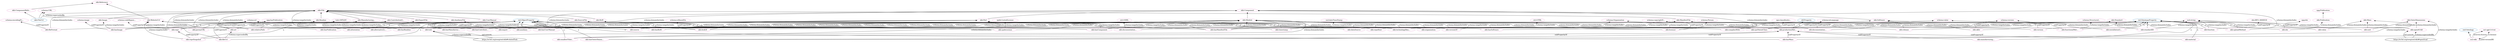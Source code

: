 digraph G {
  rankdir=BT
  node[height=.3]
"https://w3id.org/oseg/ont/okh#Reference" [fillcolor="#1f77b4" color="#1f77b4" label="okh:Reference"]
"http://www.w3.org/1999/02/22-rdf-syntax-ns#Property" [fillcolor="#1f77b4" color="#1f77b4" label="rdf:Property"]
"https://w3id.org/oseg/ont/okh#Publication" [fillcolor="#1f77b4" color="#1f77b4" label="okh:Publication"]
"https://w3id.org/oseg/ont/okh#ContributionGuide" [fillcolor="#1f77b4" color="#1f77b4" label="okh:ContributionG..."]
"https://w3id.org/oseg/ont/okh#WebsiteUrl" [fillcolor="#1f77b4" color="#1f77b4" label="okh:WebsiteUrl"]
"https://w3id.org/oseg/ont/okh#ManifestFile" [fillcolor="#1f77b4" color="#1f77b4" label="okh:ManifestFile"]
"http://www.w3.org/2002/07/owl#DatatypeProperty" [fillcolor="#1f77b4" color="#1f77b4" label="owl:DatatypeProperty"]
"https://w3id.org/oseg/ont/okh#UserManual" [fillcolor="#1f77b4" color="#1f77b4" label="okh:UserManual"]
"http://www.w3.org/2002/07/owl#Ontology" [fillcolor="#1f77b4" color="#1f77b4" label="owl:Ontology"]
"https://w3id.org/oseg/ont/tsdc/core#OHTsDC" [fillcolor="#1f77b4" color="#1f77b4" label="tsdc:OHTsDC"]
"https://w3id.org/oseg/ont/okh#OuterDimensions" [fillcolor="#1f77b4" color="#1f77b4" label="okh:OuterDimensions"]
"https://w3id.org/oseg/ont/okh#Software" [fillcolor="#1f77b4" color="#1f77b4" label="okh:Software"]
"http://schema.org/StructuredValue" [fillcolor="#1f77b4" color="#1f77b4" label="schema:Structured..."]
"http://www.w3.org/2002/07/owl#ObjectProperty" [fillcolor="#1f77b4" color="#1f77b4" label="owl:ObjectProperty"]
"https://w3id.org/oseg/ont/okh#BoM" [fillcolor="#1f77b4" color="#1f77b4" label="okh:BoM"]
"https://w3id.org/oseg/ont/okh#Component" [fillcolor="#1f77b4" color="#1f77b4" label="okh:Component"]
"http://spdx.org/rdf/terms#ListedLicense" [fillcolor="#1f77b4" color="#1f77b4" label="spdxt:ListedLicense"]
"https://w3id.org/oseg/ont/okh#Standard" [fillcolor="#1f77b4" color="#1f77b4" label="okh:Standard"]
"https://w3id.org/oseg/ont/otrl#ODRL" [fillcolor="#1f77b4" color="#1f77b4" label="otrl:ODRL"]
"http://www.w3.org/2001/XMLSchema#dateTimeStamp" [fillcolor="#1f77b4" color="#1f77b4" label="xsd:dateTimeStamp"]
"https://w3id.org/oseg/ont/okh#Part" [fillcolor="#1f77b4" color="#1f77b4" label="okh:Part"]
"https://w3id.org/oseg/ont/okh#Readme" [fillcolor="#1f77b4" color="#1f77b4" label="okh:Readme"]
"https://w3id.org/oseg/ont/otrl#OTRL" [fillcolor="#1f77b4" color="#1f77b4" label="otrl:OTRL"]
"https://w3id.org/oseg/ont/okh#File" [fillcolor="#1f77b4" color="#1f77b4" label="okh:File"]
"http://schema.org/URL" [fillcolor="#1f77b4" color="#1f77b4" label="schema:URL"]
"https://w3id.org/oseg/ont/okh#ComponentReference" [fillcolor="#1f77b4" color="#1f77b4" label="okh:ComponentRefe..."]
"https://w3id.org/oseg/ont/okh#FileUrl" [fillcolor="#1f77b4" color="#1f77b4" label="okh:FileUrl"]
"http://schema.org/Person" [fillcolor="#1f77b4" color="#1f77b4" label="schema:Person"]
"https://w3id.org/oseg/ont/okh#Mass" [fillcolor="#1f77b4" color="#1f77b4" label="okh:Mass"]
"https://w3id.org/oseg/ont/okh#ManufacturingInstructions" [fillcolor="#1f77b4" color="#1f77b4" label="okh:Manufacturing..."]
"https://w3id.org/oseg/ont/okh#ExportFile" [fillcolor="#1f77b4" color="#1f77b4" label="okh:ExportFile"]
"https://w3id.org/oseg/ont/okh#Image" [fillcolor="#1f77b4" color="#1f77b4" label="okh:Image"]
"http://www.w3.org/2001/XMLSchema#string" [fillcolor="#1f77b4" color="#1f77b4" label="xsd:string"]
"https://w3id.org/oseg/ont/okh#SourceFile" [fillcolor="#1f77b4" color="#1f77b4" label="okh:SourceFile"]
"http://schema.org/Organization" [fillcolor="#1f77b4" color="#1f77b4" label="schema:Organization"]
"http://ns.nature.com/terms/Publication" [fillcolor="#1f77b4" color="#1f77b4" label="npg:Publication"]
"https://w3id.org/oseg/ont/okh#Module" [fillcolor="#1f77b4" color="#1f77b4" label="okh:Module"]
"https://w3id.org/oseg/ont/okh#AuxiliaryFile" [fillcolor="#1f77b4" color="#1f77b4" label="okh:AuxiliaryFile"]
"http://www.w3.org/2001/XMLSchema#string" [fillcolor="#e377c2" color="#e377c2" label="xsd:string"]
"https://w3id.org/oseg/ont/okh#hasPublication" [fillcolor="#e377c2" color="#e377c2" label="okh:hasPublication"]
"https://w3id.org/oseg/ont/okh#ManufacturingInstructions" [fillcolor="#e377c2" color="#e377c2" label="okh:Manufacturing..."]
"https://w3id.org/oseg/ont/okh#Module" [fillcolor="#e377c2" color="#e377c2" label="okh:Module"]
"http://schema.org/url" [fillcolor="#e377c2" color="#e377c2" label="schema:url"]
"https://w3id.org/oseg/ont/okh#File" [fillcolor="#e377c2" color="#e377c2" label="okh:File"]
"https://w3id.org/oseg/ont/okh#repo" [fillcolor="#e377c2" color="#e377c2" label="okh:repo"]
"https://w3id.org/oseg/ont/okh#doi" [fillcolor="#e377c2" color="#e377c2" label="okh:doi"]
"https://w3id.org/oseg/ont/okh#Part" [fillcolor="#e377c2" color="#e377c2" label="okh:Part"]
"https://w3id.org/oseg/ont/okh#okhv" [fillcolor="#e377c2" color="#e377c2" label="okh:okhv"]
"https://w3id.org/oseg/ont/okh#documentationLanguage" [fillcolor="#e377c2" color="#e377c2" label="okh:documentation..."]
"https://w3id.org/oseg/ont/okh#UserManual" [fillcolor="#e377c2" color="#e377c2" label="okh:UserManual"]
"https://w3id.org/oseg/ont/okh#unit" [fillcolor="#e377c2" color="#e377c2" label="okh:unit"]
"https://w3id.org/oseg/ont/okh#WebsiteUrl" [fillcolor="#e377c2" color="#e377c2" label="okh:WebsiteUrl"]
"https://w3id.org/oseg/ont/okh#url" [fillcolor="#e377c2" color="#e377c2" label="okh:url"]
"http://schema.org/version" [fillcolor="#e377c2" color="#e377c2" label="schema:version"]
"https://w3id.org/oseg/ont/okh#auxiliary" [fillcolor="#e377c2" color="#e377c2" label="okh:auxiliary"]
"https://w3id.org/oseg/ont/okh#Component" [fillcolor="#e377c2" color="#e377c2" label="okh:Component"]
"https://w3id.org/oseg/ont/okh#openSCAD" [fillcolor="#e377c2" color="#e377c2" label="okh:openSCAD"]
"https://w3id.org/oseg/ont/okh#Mass" [fillcolor="#e377c2" color="#e377c2" label="okh:Mass"]
"http://purl.obolibrary.org/obo/BFO_0000016" [fillcolor="#e377c2" color="#e377c2" label="obo:BFO_0000016"]
"https://w3id.org/oseg/ont/otrl#OTRL" [fillcolor="#e377c2" color="#e377c2" label="otrl:OTRL"]
"https://www.gnu.org/licenses/gpl-3.0.txt" [fillcolor="#e377c2" color="#e377c2" label="ns1:gpl-3.0.txt"]
"https://w3id.org/oseg/ont/okh#Standard" [fillcolor="#e377c2" color="#e377c2" label="okh:Standard"]
"http://schema.org/image" [fillcolor="#e377c2" color="#e377c2" label="schema:image"]
"https://w3id.org/oseg/ont/okh#Readme" [fillcolor="#e377c2" color="#e377c2" label="okh:Readme"]
"https://w3id.org/oseg/ont/okh#Software" [fillcolor="#e377c2" color="#e377c2" label="okh:Software"]
"https://w3id.org/oseg/ont/okh#productionMetadata" [fillcolor="#e377c2" color="#e377c2" label="okh:productionMet..."]
"http://spdx.org/rdf/terms#ListedLicense" [fillcolor="#e377c2" color="#e377c2" label="spdxt:ListedLicense"]
"https://w3id.org/oseg/ont/okh#Reference" [fillcolor="#e377c2" color="#e377c2" label="okh:Reference"]
"http://schema.org/isBasedOn" [fillcolor="#e377c2" color="#e377c2" label="schema:isBasedOn"]
"https://w3id.org/oseg/ont/okh#relativePath" [fillcolor="#e377c2" color="#e377c2" label="okh:relativePath"]
"https://w3id.org/oseg/ont/okh#compliesWith" [fillcolor="#e377c2" color="#e377c2" label="okh:compliesWith"]
"https://w3id.org/oseg/ont/okh#tsdc" [fillcolor="#e377c2" color="#e377c2" label="okh:tsdc"]
"https://w3id.org/oseg/ont/okh#functionalMetadata" [fillcolor="#e377c2" color="#e377c2" label="okh:functionalMet..."]
"https://w3id.org/oseg/ont/okh#forkOf" [fillcolor="#e377c2" color="#e377c2" label="okh:forkOf"]
"https://w3id.org/oseg/ont/okh#manufacturingProcess" [fillcolor="#e377c2" color="#e377c2" label="okh:manufacturing..."]
"https://w3id.org/oseg/ont/okh#ManifestFile" [fillcolor="#e377c2" color="#e377c2" label="okh:ManifestFile"]
"https://w3id.org/oseg/ont/okh#OuterDimensions" [fillcolor="#e377c2" color="#e377c2" label="okh:OuterDimensions"]
"https://w3id.org/oseg/ont/okh#alternativeLicense" [fillcolor="#e377c2" color="#e377c2" label="okh:alternativeLi..."]
"https://w3id.org/oseg/ont/otrl#ODRL" [fillcolor="#e377c2" color="#e377c2" label="otrl:ODRL"]
"https://w3id.org/oseg/ont/okh#timestamp" [fillcolor="#e377c2" color="#e377c2" label="okh:timestamp"]
"https://w3id.org/oseg/ont/tsdc/core#OHTsDC" [fillcolor="#e377c2" color="#e377c2" label="tsdc:OHTsDC"]
"http://schema.org/copyrightHolder" [fillcolor="#e377c2" color="#e377c2" label="schema:copyrightH..."]
"https://w3id.org/oseg/ont/okh#version" [fillcolor="#e377c2" color="#e377c2" label="okh:version"]
"http://schema.org/StructuredValue" [fillcolor="#e377c2" color="#e377c2" label="schema:Structured..."]
"https://w3id.org/oseg/ont/okh#material" [fillcolor="#e377c2" color="#e377c2" label="okh:material"]
"https://w3id.org/oseg/ont/okh#hasUserManual" [fillcolor="#e377c2" color="#e377c2" label="okh:hasUserManual"]
"https://w3id.org/oseg/ont/okh#repoHost" [fillcolor="#e377c2" color="#e377c2" label="okh:repoHost"]
"https://w3id.org/oseg/ont/okh#standardID" [fillcolor="#e377c2" color="#e377c2" label="okh:standardID"]
"https://w3id.org/oseg/ont/okh#permaURL" [fillcolor="#e377c2" color="#e377c2" label="okh:permaURL"]
"https://w3id.org/oseg/ont/okh#technologyReadinessLevel" [fillcolor="#e377c2" color="#e377c2" label="okh:technologyRea..."]
"https://w3id.org/oseg/ont/okh#release" [fillcolor="#e377c2" color="#e377c2" label="okh:release"]
"http://schema.org/encodingFormat" [fillcolor="#e377c2" color="#e377c2" label="schema:encodingFo..."]
"https://w3id.org/oseg/ont/okh#repoSnapshot" [fillcolor="#e377c2" color="#e377c2" label="okh:repoSnapshot"]
"https://w3id.org/oseg/ont/okh#SourceFile" [fillcolor="#e377c2" color="#e377c2" label="okh:SourceFile"]
"https://w3id.org/oseg/ont/okh#installationGuide" [fillcolor="#e377c2" color="#e377c2" label="okh:installationG..."]
"https://w3id.org/oseg/ont/okh#dataSource" [fillcolor="#e377c2" color="#e377c2" label="okh:dataSource"]
"http://ns.nature.com/terms/Publication" [fillcolor="#e377c2" color="#e377c2" label="npg:Publication"]
"https://w3id.org/oseg/ont/okh#hasContributionGuide" [fillcolor="#e377c2" color="#e377c2" label="okh:hasContributi..."]
"https://w3id.org/oseg/ont/okh#hasSoftware" [fillcolor="#e377c2" color="#e377c2" label="okh:hasSoftware"]
"http://schema.org/value" [fillcolor="#e377c2" color="#e377c2" label="schema:value"]
"https://w3id.org/oseg/ont/okh#licensor" [fillcolor="#e377c2" color="#e377c2" label="okh:licensor"]
"https://w3id.org/oseg/ont/okh#attestation" [fillcolor="#e377c2" color="#e377c2" label="okh:attestation"]
"https://w3id.org/oseg/ont/okh#fileFormat" [fillcolor="#e377c2" color="#e377c2" label="okh:fileFormat"]
"http://ns.nature.com/terms/doi" [fillcolor="#e377c2" color="#e377c2" label="npg:doi"]
"https://w3id.org/oseg/ont/okh#versionOf" [fillcolor="#e377c2" color="#e377c2" label="okh:versionOf"]
"https://w3id.org/oseg/ont/okh#hasComponent" [fillcolor="#e377c2" color="#e377c2" label="okh:hasComponent"]
"http://schema.org/URL" [fillcolor="#e377c2" color="#e377c2" label="schema:URL"]
"http://schema.org/codeRepository" [fillcolor="#e377c2" color="#e377c2" label="schema:codeReposi..."]
"https://w3id.org/oseg/ont/okh" [fillcolor="#e377c2" color="#e377c2" label="ns2:okh"]
"http://www.w3.org/2001/XMLSchema#dateTimeStamp" [fillcolor="#e377c2" color="#e377c2" label="xsd:dateTimeStamp"]
"https://w3id.org/oseg/ont/okh#hasBoM" [fillcolor="#e377c2" color="#e377c2" label="okh:hasBoM"]
"https://w3id.org/oseg/ont/okh#value" [fillcolor="#e377c2" color="#e377c2" label="okh:value"]
"https://w3id.org/oseg/ont/okh#spdxLicense" [fillcolor="#e377c2" color="#e377c2" label="okh:spdxLicense"]
"https://w3id.org/oseg/ont/okh#Publication" [fillcolor="#e377c2" color="#e377c2" label="okh:Publication"]
"https://w3id.org/oseg/ont/okh#organization" [fillcolor="#e377c2" color="#e377c2" label="okh:organization"]
"https://w3id.org/oseg/ont/okh#ContributionGuide" [fillcolor="#e377c2" color="#e377c2" label="okh:ContributionG..."]
"https://w3id.org/oseg/ont/okh#hasImage" [fillcolor="#e377c2" color="#e377c2" label="okh:hasImage"]
"https://w3id.org/oseg/ont/okh#export" [fillcolor="#e377c2" color="#e377c2" label="okh:export"]
"http://schema.org/Organization" [fillcolor="#e377c2" color="#e377c2" label="schema:Organization"]
"https://w3id.org/oseg/ont/okh#ExportFile" [fillcolor="#e377c2" color="#e377c2" label="okh:ExportFile"]
"https://w3id.org/oseg/ont/okh#hasManufacturingInstructions" [fillcolor="#e377c2" color="#e377c2" label="okh:hasManufactur..."]
"http://schema.org/Person" [fillcolor="#e377c2" color="#e377c2" label="schema:Person"]
"https://w3id.org/oseg/ont/okh#uploadMethod" [fillcolor="#e377c2" color="#e377c2" label="okh:uploadMethod"]
"https://w3id.org/oseg/ont/okh#AuxiliaryFile" [fillcolor="#e377c2" color="#e377c2" label="okh:AuxiliaryFile"]
"https://w3id.org/oseg/ont/okh#hasManifestFile" [fillcolor="#e377c2" color="#e377c2" label="okh:hasManifestFile"]
"https://w3id.org/oseg/ont/okh#hasMass" [fillcolor="#e377c2" color="#e377c2" label="okh:hasMass"]
"https://w3id.org/oseg/ont/okh#cpcPatentClass" [fillcolor="#e377c2" color="#e377c2" label="okh:cpcPatentClass"]
"http://data.epo.org/linked-data/def/patent/classificationIPCInventive" [fillcolor="#e377c2" color="#e377c2" label="epo:classificatio..."]
"https://w3id.org/oseg/ont/okh#hasOuterDimensions" [fillcolor="#e377c2" color="#e377c2" label="okh:hasOuterDimen..."]
"https://w3id.org/oseg/ont/okh#smallestToleranceClass" [fillcolor="#e377c2" color="#e377c2" label="okh:smallestToler..."]
"https://w3id.org/oseg/ont/okh#Image" [fillcolor="#e377c2" color="#e377c2" label="okh:Image"]
"http://ns.nature.com/terms/hasPublication" [fillcolor="#e377c2" color="#e377c2" label="npg:hasPublication"]
"https://w3id.org/oseg/ont/okh#BoM" [fillcolor="#e377c2" color="#e377c2" label="okh:BoM"]
"https://w3id.org/oseg/ont/okh#function" [fillcolor="#e377c2" color="#e377c2" label="okh:function"]
"https://w3id.org/oseg/ont/okh#fileUrl" [fillcolor="#e377c2" color="#e377c2" label="okh:fileUrl"]
"https://w3id.org/oseg/ont/okh#source" [fillcolor="#e377c2" color="#e377c2" label="okh:source"]
"https://w3id.org/oseg/ont/okh#documentationReadinessLevel" [fillcolor="#e377c2" color="#e377c2" label="okh:documentation..."]
"https://w3id.org/oseg/ont/okh#hasReadme" [fillcolor="#e377c2" color="#e377c2" label="okh:hasReadme"]
"http://schema.org/inLanguage" [fillcolor="#e377c2" color="#e377c2" label="schema:inLanguage"]
"https://w3id.org/oseg/ont/okh#ComponentReference" [fillcolor="#e377c2" color="#e377c2" label="okh:ComponentRefe..."]
  "https://w3id.org/oseg/ont/okh#uploadMethod" -> "http://www.w3.org/2001/XMLSchema#string" [label="schema:rangeIncludes"]
  "https://w3id.org/oseg/ont/okh#hasPublication" -> "http://www.w3.org/2002/07/owl#ObjectProperty" [label="a"]
  "https://w3id.org/oseg/ont/okh#hasManufacturingInstructions" -> "https://w3id.org/oseg/ont/okh#ManufacturingInstructions" [label="schema:rangeIncludes"]
  "https://w3id.org/oseg/ont/okh#hasBoM" -> "https://w3id.org/oseg/ont/okh#Module" [label="schema:domainIncludes"]
  "https://w3id.org/oseg/ont/okh#productionMetadata" -> "https://w3id.org/oseg/ont/okh#Module" [label="schema:domainIncludes"]
  "https://w3id.org/oseg/ont/okh#release" -> "http://www.w3.org/2002/07/owl#DatatypeProperty" [label="a"]
  "https://w3id.org/oseg/ont/okh#relativePath" -> "http://schema.org/url" [label="subPropertyOf"]
  "https://w3id.org/oseg/ont/okh#ManufacturingInstructions" -> "https://w3id.org/oseg/ont/okh#File" [label=""]
  "https://w3id.org/oseg/ont/okh#repoSnapshot" -> "https://w3id.org/oseg/ont/okh#repo" [label="subPropertyOf"]
  "https://w3id.org/oseg/ont/okh#spdxLicense" -> "https://w3id.org/oseg/ont/okh#Module" [label="schema:domainIncludes"]
  "https://w3id.org/oseg/ont/okh#fileFormat" -> "http://schema.org/encodingFormat" [label="subPropertyOf"]
  "https://w3id.org/oseg/ont/okh#documentationReadinessLevel" -> "https://w3id.org/oseg/ont/okh#Module" [label="schema:domainIncludes"]
  "https://w3id.org/oseg/ont/okh#doi" -> "http://www.w3.org/2002/07/owl#DatatypeProperty" [label="a"]
  "https://w3id.org/oseg/ont/okh#repoSnapshot" -> "http://www.w3.org/2002/07/owl#ObjectProperty" [label="a"]
  "https://w3id.org/oseg/ont/okh#source" -> "https://w3id.org/oseg/ont/okh#SourceFile" [label="schema:rangeIncludes"]
  "https://w3id.org/oseg/ont/okh#BoM" -> "https://w3id.org/oseg/ont/okh#File" [label=""]
  "https://w3id.org/oseg/ont/okh#export" -> "https://w3id.org/oseg/ont/okh#Part" [label="schema:domainIncludes"]
  "https://w3id.org/oseg/ont/okh#repo" -> "https://w3id.org/oseg/ont/okh#WebsiteUrl" [label="schema:rangeIncludes"]
  "https://w3id.org/oseg/ont/okh#url" -> "https://w3id.org/oseg/ont/okh#File" [label="schema:domainIncludes"]
  "https://w3id.org/oseg/ont/okh#hasManufacturingInstructions" -> "https://w3id.org/oseg/ont/okh#Part" [label="schema:domainIncludes"]
  "https://w3id.org/oseg/ont/okh#installationGuide" -> "http://www.w3.org/2002/07/owl#DatatypeProperty" [label="a"]
  "https://w3id.org/oseg/ont/okh#dataSource" -> "http://www.w3.org/2002/07/owl#DatatypeProperty" [label="a"]
  "https://w3id.org/oseg/ont/okh#hasReadme" -> "https://w3id.org/oseg/ont/okh#Module" [label="schema:domainIncludes"]
  "https://w3id.org/oseg/ont/okh#versionOf" -> "https://w3id.org/oseg/ont/okh#Module" [label="schema:domainIncludes"]
  "https://w3id.org/oseg/ont/okh#organization" -> "https://w3id.org/oseg/ont/okh#Module" [label="schema:domainIncludes"]
  "https://w3id.org/oseg/ont/okh#Publication" -> "http://ns.nature.com/terms/Publication" [label=""]
  "https://w3id.org/oseg/ont/okh#okhv" -> "http://www.w3.org/2002/07/owl#DatatypeProperty" [label="a"]
  "https://w3id.org/oseg/ont/okh#hasContributionGuide" -> "http://www.w3.org/2002/07/owl#ObjectProperty" [label="a"]
  "https://w3id.org/oseg/ont/okh#hasSoftware" -> "http://www.w3.org/2002/07/owl#ObjectProperty" [label="a"]
  "https://w3id.org/oseg/ont/okh#repo" -> "http://www.w3.org/2002/07/owl#ObjectProperty" [label="a"]
  "https://w3id.org/oseg/ont/okh#documentationLanguage" -> "http://www.w3.org/2002/07/owl#DatatypeProperty" [label="a"]
  "https://w3id.org/oseg/ont/okh#hasUserManual" -> "https://w3id.org/oseg/ont/okh#UserManual" [label="schema:rangeIncludes"]
  "https://w3id.org/oseg/ont/okh#unit" -> "http://www.w3.org/2002/07/owl#DatatypeProperty" [label="a"]
  "https://w3id.org/oseg/ont/okh#productionMetadata" -> "http://schema.org/value" [label="subPropertyOf"]
  "https://w3id.org/oseg/ont/okh#licensor" -> "http://www.w3.org/2002/07/owl#ObjectProperty" [label="a"]
  "https://w3id.org/oseg/ont/okh#attestation" -> "http://www.w3.org/2002/07/owl#ObjectProperty" [label="a"]
  "https://w3id.org/oseg/ont/okh#hasPublication" -> "https://w3id.org/oseg/ont/okh#Module" [label="schema:domainIncludes"]
  "https://w3id.org/oseg/ont/okh#fileFormat" -> "http://www.w3.org/2002/07/owl#ObjectProperty" [label="a"]
  "https://w3id.org/oseg/ont/okh#hasComponent" -> "https://w3id.org/oseg/ont/okh#WebsiteUrl" [label="schema:rangeIncludes"]
  "https://w3id.org/oseg/ont/okh#doi" -> "http://ns.nature.com/terms/doi" [label="subPropertyOf"]
  "https://w3id.org/oseg/ont/okh#fileUrl" -> "https://w3id.org/oseg/ont/okh#url" [label="schema:supersededBy"]
  "https://w3id.org/oseg/ont/okh#okhv" -> "http://schema.org/version" [label="subPropertyOf"]
  "https://w3id.org/oseg/ont/okh#smallestToleranceClass" -> "https://w3id.org/oseg/ont/okh#Part" [label="schema:domainIncludes"]
  "https://w3id.org/oseg/ont/okh#versionOf" -> "http://www.w3.org/2002/07/owl#ObjectProperty" [label="a"]
  "https://w3id.org/oseg/ont/okh#hasComponent" -> "http://www.w3.org/2002/07/owl#ObjectProperty" [label="a"]
  "https://w3id.org/oseg/ont/okh#FileUrl" -> "http://schema.org/URL" [label=""]
  "https://w3id.org/oseg/ont/okh#hasManufacturingInstructions" -> "https://w3id.org/oseg/ont/okh#Module" [label="schema:domainIncludes"]
  "https://w3id.org/oseg/ont/okh#auxiliary" -> "http://www.w3.org/2002/07/owl#ObjectProperty" [label="a"]
  "https://w3id.org/oseg/ont/okh#Part" -> "https://w3id.org/oseg/ont/okh#Component" [label=""]
  "https://w3id.org/oseg/ont/okh#versionOf" -> "https://w3id.org/oseg/ont/okh#Module" [label="schema:rangeIncludes"]
  "https://w3id.org/oseg/ont/okh#hasComponent" -> "https://w3id.org/oseg/ont/okh#Module" [label="schema:rangeIncludes"]
  "https://w3id.org/oseg/ont/okh#repo" -> "http://schema.org/codeRepository" [label="subPropertyOf"]
  "https://w3id.org/oseg/ont/okh" -> "http://www.w3.org/2002/07/owl#Ontology" [label="a"]
  "https://w3id.org/oseg/ont/okh#functionalMetadata" -> "http://schema.org/value" [label="subPropertyOf"]
  "https://w3id.org/oseg/ont/okh#fileUrl" -> "https://w3id.org/oseg/ont/okh#File" [label="schema:domainIncludes"]
  "https://w3id.org/oseg/ont/okh#licensor" -> "https://w3id.org/oseg/ont/okh#Module" [label="schema:domainIncludes"]
  "https://w3id.org/oseg/ont/okh#openScad" -> "https://w3id.org/oseg/ont/okh#openSCAD" [label="schema:supersededBy"]
  "https://w3id.org/oseg/ont/okh#relativePath" -> "http://www.w3.org/2001/XMLSchema#string" [label="schema:rangeIncludes"]
  "https://w3id.org/oseg/ont/okh#dataSource" -> "https://w3id.org/oseg/ont/okh#Module" [label="schema:domainIncludes"]
  "https://w3id.org/oseg/ont/okh#unit" -> "https://w3id.org/oseg/ont/okh#Mass" [label="schema:domainIncludes"]
  "https://w3id.org/oseg/ont/okh#ComponentReference" -> "https://w3id.org/oseg/ont/okh#Reference" [label=""]
  "https://w3id.org/oseg/ont/okh#WebsiteUrl" -> "http://schema.org/URL" [label=""]
  "https://w3id.org/oseg/ont/okh#function" -> "http://purl.obolibrary.org/obo/BFO_0000016" [label="subPropertyOf"]
  "https://w3id.org/oseg/ont/okh#repoSnapshot" -> "https://w3id.org/oseg/ont/okh#WebsiteUrl" [label="schema:rangeIncludes"]
  "https://w3id.org/oseg/ont/okh#technologyReadinessLevel" -> "https://w3id.org/oseg/ont/otrl#OTRL" [label="schema:rangeIncludes"]
  "https://w3id.org/oseg/ont/okh#cpcPatentClass" -> "https://w3id.org/oseg/ont/okh#Module" [label="schema:domainIncludes"]
  "https://w3id.org/oseg/ont/okh#standardID" -> "http://www.w3.org/2001/XMLSchema#string" [label="schema:rangeIncludes"]
  "https://w3id.org/oseg/ont/okh" -> "https://www.gnu.org/licenses/gpl-3.0.txt" [label="dcterms:license"]
  "https://w3id.org/oseg/ont/okh#timestamp" -> "http://www.w3.org/2001/XMLSchema#dateTimeStamp" [label="schema:rangeIncludes"]
  "https://w3id.org/oseg/ont/okh#compliesWith" -> "https://w3id.org/oseg/ont/okh#Standard" [label="schema:rangeIncludes"]
  "https://w3id.org/oseg/ont/okh#hasImage" -> "http://schema.org/image" [label="subPropertyOf"]
  "https://w3id.org/oseg/ont/okh#fileFormat" -> "https://w3id.org/oseg/ont/okh#File" [label="schema:domainIncludes"]
  "https://w3id.org/oseg/ont/okh#ExportFile" -> "https://w3id.org/oseg/ont/okh#File" [label=""]
  "https://w3id.org/oseg/ont/okh#hasReadme" -> "https://w3id.org/oseg/ont/okh#Readme" [label="schema:rangeIncludes"]
  "https://w3id.org/oseg/ont/okh#source" -> "https://w3id.org/oseg/ont/okh#Part" [label="schema:domainIncludes"]
  "https://w3id.org/oseg/ont/okh#Module" -> "https://w3id.org/oseg/ont/okh#Component" [label=""]
  "https://w3id.org/oseg/ont/okh#permaURL" -> "https://w3id.org/oseg/ont/okh#File" [label="schema:domainIncludes"]
  "https://w3id.org/oseg/ont/okh#hasComponent" -> "https://w3id.org/oseg/ont/okh#Module" [label="schema:domainIncludes"]
  "https://w3id.org/oseg/ont/okh#version" -> "http://schema.org/version" [label="subPropertyOf"]
  "https://w3id.org/oseg/ont/okh#ContributionGuide" -> "https://w3id.org/oseg/ont/okh#File" [label=""]
  "https://w3id.org/oseg/ont/okh#tsdc" -> "https://w3id.org/oseg/ont/okh#Component" [label="schema:domainIncludes"]
  "https://w3id.org/oseg/ont/okh#forkOf" -> "https://w3id.org/oseg/ont/okh#Part" [label="schema:domainIncludes"]
  "https://w3id.org/oseg/ont/okh#url" -> "http://www.w3.org/2002/07/owl#ObjectProperty" [label="a"]
  "https://w3id.org/oseg/ont/okh#hasManifestFile" -> "https://w3id.org/oseg/ont/okh#Part" [label="schema:domainIncludes"]
  "https://w3id.org/oseg/ont/okh#hasBoM" -> "http://www.w3.org/2002/07/owl#ObjectProperty" [label="a"]
  "https://w3id.org/oseg/ont/okh#cpcPatentClass" -> "http://www.w3.org/2001/XMLSchema#string" [label="schema:rangeIncludes"]
  "https://w3id.org/oseg/ont/okh#documentationLanguage" -> "https://w3id.org/oseg/ont/okh#Part" [label="schema:domainIncludes"]
  "https://w3id.org/oseg/ont/okh#productionMetadata" -> "http://www.w3.org/1999/02/22-rdf-syntax-ns#Property" [label="a"]
  "https://w3id.org/oseg/ont/okh#hasOuterDimensions" -> "https://w3id.org/oseg/ont/okh#OuterDimensions" [label="schema:rangeIncludes"]
  "https://w3id.org/oseg/ont/okh#release" -> "https://w3id.org/oseg/ont/okh#Software" [label="schema:domainIncludes"]
  "https://w3id.org/oseg/ont/okh#Image" -> "https://w3id.org/oseg/ont/okh#File" [label=""]
  "https://w3id.org/oseg/ont/okh#hasMass" -> "https://w3id.org/oseg/ont/okh#productionMetadata" [label="subPropertyOf"]
  "https://w3id.org/oseg/ont/okh#spdxLicense" -> "http://spdx.org/rdf/terms#ListedLicense" [label="schema:rangeIncludes"]
  "https://w3id.org/oseg/ont/okh#value" -> "http://www.w3.org/2002/07/owl#DatatypeProperty" [label="a"]
  "https://w3id.org/oseg/ont/okh#spdxLicense" -> "http://www.w3.org/2002/07/owl#ObjectProperty" [label="a"]
  "https://w3id.org/oseg/ont/okh#export" -> "https://w3id.org/oseg/ont/okh#Module" [label="schema:domainIncludes"]
  "https://w3id.org/oseg/ont/okh#release" -> "https://w3id.org/oseg/ont/okh#Module" [label="schema:domainIncludes"]
  "https://w3id.org/oseg/ont/okh#material" -> "https://w3id.org/oseg/ont/okh#productionMetadata" [label="subPropertyOf"]
  "https://w3id.org/oseg/ont/okh#doi" -> "https://w3id.org/oseg/ont/okh#Publication" [label="schema:domainIncludes"]
  "https://w3id.org/oseg/ont/okh#organization" -> "http://www.w3.org/2002/07/owl#ObjectProperty" [label="a"]
  "https://w3id.org/oseg/ont/okh#installationGuide" -> "https://w3id.org/oseg/ont/okh#Software" [label="schema:domainIncludes"]
  "https://w3id.org/oseg/ont/okh#Software" -> "https://w3id.org/oseg/ont/okh#Component" [label=""]
  "https://w3id.org/oseg/ont/okh#manufacturingProcess" -> "https://w3id.org/oseg/ont/okh#productionMetadata" [label="subPropertyOf"]
  "https://w3id.org/oseg/ont/okh#WebsiteUrl" -> "https://w3id.org/oseg/ont/okh#Reference" [label=""]
  "https://w3id.org/oseg/ont/okh#FileUrl" -> "https://w3id.org/oseg/ont/okh#File" [label="schema:supersededBy"]
  "https://w3id.org/oseg/ont/okh#forkOf" -> "http://schema.org/isBasedOn" [label="subPropertyOf"]
  "https://w3id.org/oseg/ont/okh#hasContributionGuide" -> "https://w3id.org/oseg/ont/okh#ContributionGuide" [label="schema:rangeIncludes"]
  "https://w3id.org/oseg/ont/okh#hasOuterDimensions" -> "https://w3id.org/oseg/ont/okh#productionMetadata" [label="subPropertyOf"]
  "https://w3id.org/oseg/ont/okh#smallestToleranceClass" -> "https://w3id.org/oseg/ont/okh#productionMetadata" [label="subPropertyOf"]
  "https://w3id.org/oseg/ont/okh#repoHost" -> "http://schema.org/url" [label="subPropertyOf"]
  "https://w3id.org/oseg/ont/okh" -> "https://www.gnu.org/licenses/gpl-3.0.txt" [label="cc:license"]
  "https://w3id.org/oseg/ont/okh#relativePath" -> "http://www.w3.org/2002/07/owl#ObjectProperty" [label="a"]
  "https://w3id.org/oseg/ont/okh#forkOf" -> "https://w3id.org/oseg/ont/okh#Module" [label="schema:domainIncludes"]
  "https://w3id.org/oseg/ont/okh#UserManual" -> "https://w3id.org/oseg/ont/okh#File" [label=""]
  "https://w3id.org/oseg/ont/okh#hasManifestFile" -> "https://w3id.org/oseg/ont/okh#Module" [label="schema:domainIncludes"]
  "https://w3id.org/oseg/ont/okh#tsdc" -> "http://www.w3.org/2002/07/owl#ObjectProperty" [label="a"]
  "https://w3id.org/oseg/ont/okh#hasImage" -> "http://www.w3.org/2002/07/owl#ObjectProperty" [label="a"]
  "https://w3id.org/oseg/ont/okh#fileUrl" -> "http://schema.org/url" [label="subPropertyOf"]
  "https://w3id.org/oseg/ont/okh#openSCAD" -> "http://www.w3.org/2002/07/owl#DatatypeProperty" [label="a"]
  "https://w3id.org/oseg/ont/okh#compliesWith" -> "http://www.w3.org/2002/07/owl#ObjectProperty" [label="a"]
  "https://w3id.org/oseg/ont/okh#relatedTsdc" -> "https://w3id.org/oseg/ont/okh#tsdc" [label="owl:sameAs"]
  "https://w3id.org/oseg/ont/okh#documentationLanguage" -> "https://w3id.org/oseg/ont/okh#Module" [label="schema:domainIncludes"]
  "https://w3id.org/oseg/ont/okh#Readme" -> "https://w3id.org/oseg/ont/okh#File" [label=""]
  "https://w3id.org/oseg/ont/okh#alternativeLicense" -> "https://w3id.org/oseg/ont/okh#File" [label="schema:rangeIncludes"]
  "https://w3id.org/oseg/ont/okh#SourceFile" -> "https://w3id.org/oseg/ont/okh#File" [label=""]
  "https://w3id.org/oseg/ont/okh#productionMetadata" -> "https://w3id.org/oseg/ont/okh#Part" [label="schema:domainIncludes"]
  "https://w3id.org/oseg/ont/okh#technologyReadinessLevel" -> "https://w3id.org/oseg/ont/okh#Module" [label="schema:domainIncludes"]
  "https://w3id.org/oseg/ont/okh#export" -> "http://www.w3.org/2002/07/owl#ObjectProperty" [label="a"]
  "https://w3id.org/oseg/ont/okh#licensor" -> "http://schema.org/Organization" [label="schema:rangeIncludes"]
  "https://w3id.org/oseg/ont/okh#export" -> "https://w3id.org/oseg/ont/okh#ExportFile" [label="schema:rangeIncludes"]
  "https://w3id.org/oseg/ont/okh#url" -> "http://schema.org/url" [label="subPropertyOf"]
  "https://w3id.org/oseg/ont/okh#hasManufacturingInstructions" -> "http://www.w3.org/2002/07/owl#ObjectProperty" [label="a"]
  "https://w3id.org/oseg/ont/okh#licensor" -> "http://schema.org/Person" [label="schema:rangeIncludes"]
  "https://w3id.org/oseg/ont/okh#uploadMethod" -> "http://www.w3.org/2002/07/owl#DatatypeProperty" [label="a"]
  "https://w3id.org/oseg/ont/okh#dataSource" -> "http://schema.org/url" [label="subPropertyOf"]
  "https://w3id.org/oseg/ont/okh#auxiliary" -> "https://w3id.org/oseg/ont/okh#AuxiliaryFile" [label="schema:rangeIncludes"]
  "https://w3id.org/oseg/ont/okh#functionalMetadata" -> "http://www.w3.org/2002/07/owl#DatatypeProperty" [label="a"]
  "https://w3id.org/oseg/ont/okh#hasImage" -> "https://w3id.org/oseg/ont/okh#Component" [label="schema:domainIncludes"]
  "https://w3id.org/oseg/ont/okh#auxiliary" -> "https://w3id.org/oseg/ont/okh#Part" [label="schema:domainIncludes"]
  "https://w3id.org/oseg/ont/okh#forkOf" -> "http://www.w3.org/2002/07/owl#ObjectProperty" [label="a"]
  "https://w3id.org/oseg/ont/okh#compliesWith" -> "https://w3id.org/oseg/ont/okh#Component" [label="schema:domainIncludes"]
  "https://w3id.org/oseg/ont/okh#manufacturingProcess" -> "http://www.w3.org/2002/07/owl#DatatypeProperty" [label="a"]
  "https://w3id.org/oseg/ont/okh#okhv" -> "https://w3id.org/oseg/ont/okh#ManifestFile" [label="schema:domainIncludes"]
  "https://w3id.org/oseg/ont/okh#hasManifestFile" -> "http://www.w3.org/2002/07/owl#ObjectProperty" [label="a"]
  "https://w3id.org/oseg/ont/okh#hasMass" -> "http://www.w3.org/2002/07/owl#ObjectProperty" [label="a"]
  "https://w3id.org/oseg/ont/okh#alternativeLicense" -> "https://w3id.org/oseg/ont/okh#Module" [label="schema:domainIncludes"]
  "https://w3id.org/oseg/ont/okh#cpcPatentClass" -> "http://www.w3.org/2002/07/owl#ObjectProperty" [label="a"]
  "https://w3id.org/oseg/ont/okh#relativePath" -> "https://w3id.org/oseg/ont/okh#File" [label="schema:domainIncludes"]
  "https://w3id.org/oseg/ont/okh#attestation" -> "https://w3id.org/oseg/ont/okh#Module" [label="schema:domainIncludes"]
  "https://w3id.org/oseg/ont/okh#organization" -> "http://schema.org/Organization" [label="schema:rangeIncludes"]
  "https://w3id.org/oseg/ont/okh#hasContributionGuide" -> "https://w3id.org/oseg/ont/okh#Module" [label="schema:domainIncludes"]
  "https://w3id.org/oseg/ont/okh#cpcPatentClass" -> "http://data.epo.org/linked-data/def/patent/classificationIPCInventive" [label="subPropertyOf"]
  "https://w3id.org/oseg/ont/okh#openSCAD" -> "https://w3id.org/oseg/ont/okh#OuterDimensions" [label="schema:domainIncludes"]
  "https://w3id.org/oseg/ont/okh#source" -> "https://w3id.org/oseg/ont/okh#Module" [label="schema:domainIncludes"]
  "https://w3id.org/oseg/ont/okh#openScad" -> "https://w3id.org/oseg/ont/okh#openSCAD" [label="owl:sameAs"]
  "https://w3id.org/oseg/ont/okh#version" -> "https://w3id.org/oseg/ont/okh#Module" [label="schema:domainIncludes"]
  "https://w3id.org/oseg/ont/okh#hasOuterDimensions" -> "http://www.w3.org/2002/07/owl#ObjectProperty" [label="a"]
  "https://w3id.org/oseg/ont/okh#smallestToleranceClass" -> "http://www.w3.org/2002/07/owl#ObjectProperty" [label="a"]
  "https://w3id.org/oseg/ont/okh#alternativeLicense" -> "http://www.w3.org/2002/07/owl#ObjectProperty" [label="a"]
  "https://w3id.org/oseg/ont/okh#AuxiliaryFile" -> "https://w3id.org/oseg/ont/okh#File" [label=""]
  "https://w3id.org/oseg/ont/okh#documentationReadinessLevel" -> "https://w3id.org/oseg/ont/otrl#ODRL" [label="schema:rangeIncludes"]
  "https://w3id.org/oseg/ont/okh#hasSoftware" -> "https://w3id.org/oseg/ont/okh#Software" [label="schema:rangeIncludes"]
  "https://w3id.org/oseg/ont/okh#timestamp" -> "http://www.w3.org/2002/07/owl#ObjectProperty" [label="a"]
  "https://w3id.org/oseg/ont/okh#attestation" -> "https://w3id.org/oseg/ont/okh#WebsiteUrl" [label="schema:rangeIncludes"]
  "https://w3id.org/oseg/ont/okh#tsdc" -> "https://w3id.org/oseg/ont/tsdc/core#OHTsDC" [label="schema:rangeIncludes"]
  "https://w3id.org/oseg/ont/okh#hasImage" -> "https://w3id.org/oseg/ont/okh#Image" [label="schema:rangeIncludes"]
  "https://w3id.org/oseg/ont/okh#licensor" -> "http://schema.org/copyrightHolder" [label="subPropertyOf"]
  "https://w3id.org/oseg/ont/okh#hasManifestFile" -> "https://w3id.org/oseg/ont/okh#ManifestFile" [label="schema:rangeIncludes"]
  "https://w3id.org/oseg/ont/okh#hasComponent" -> "https://w3id.org/oseg/ont/okh#Part" [label="schema:rangeIncludes"]
  "https://w3id.org/oseg/ont/okh#version" -> "http://www.w3.org/2002/07/owl#DatatypeProperty" [label="a"]
  "https://w3id.org/oseg/ont/okh#function" -> "https://w3id.org/oseg/ont/okh#Module" [label="schema:domainIncludes"]
  "https://w3id.org/oseg/ont/okh#auxiliary" -> "https://w3id.org/oseg/ont/okh#Module" [label="schema:domainIncludes"]
  "https://w3id.org/oseg/ont/okh#hasPublication" -> "http://ns.nature.com/terms/hasPublication" [label="subPropertyOf"]
  "https://w3id.org/oseg/ont/okh#hasUserManual" -> "https://w3id.org/oseg/ont/okh#Module" [label="schema:domainIncludes"]
  "https://w3id.org/oseg/ont/okh#hasBoM" -> "https://w3id.org/oseg/ont/okh#BoM" [label="schema:rangeIncludes"]
  "https://w3id.org/oseg/ont/okh#function" -> "http://www.w3.org/2002/07/owl#DatatypeProperty" [label="a"]
  "https://w3id.org/oseg/ont/okh#functionalMetadata" -> "https://w3id.org/oseg/ont/okh#Module" [label="schema:domainIncludes"]
  "https://w3id.org/oseg/ont/okh#relatedTsdc" -> "https://w3id.org/oseg/ont/okh#tsdc" [label="schema:supersededBy"]
  "https://w3id.org/oseg/ont/okh#value" -> "https://w3id.org/oseg/ont/okh#Mass" [label="schema:domainIncludes"]
  "https://w3id.org/oseg/ont/okh#uploadMethod" -> "https://w3id.org/oseg/ont/okh#Component" [label="schema:domainIncludes"]
  "https://w3id.org/oseg/ont/okh#fileUrl" -> "http://www.w3.org/2002/07/owl#ObjectProperty" [label="a"]
  "https://w3id.org/oseg/ont/okh#ManifestFile" -> "https://w3id.org/oseg/ont/okh#File" [label=""]
  "https://w3id.org/oseg/ont/okh#standardID" -> "https://w3id.org/oseg/ont/okh#Standard" [label="schema:domainIncludes"]
  "https://w3id.org/oseg/ont/okh#functionalMetadata" -> "http://schema.org/StructuredValue" [label="schema:rangeIncludes"]
  "https://w3id.org/oseg/ont/okh#material" -> "http://www.w3.org/2002/07/owl#DatatypeProperty" [label="a"]
  "https://w3id.org/oseg/ont/okh#repoHost" -> "https://w3id.org/oseg/ont/okh#Module" [label="schema:domainIncludes"]
  "https://w3id.org/oseg/ont/okh#source" -> "http://www.w3.org/2002/07/owl#ObjectProperty" [label="a"]
  "https://w3id.org/oseg/ont/okh#hasUserManual" -> "http://www.w3.org/2002/07/owl#ObjectProperty" [label="a"]
  "https://w3id.org/oseg/ont/okh#repoHost" -> "http://www.w3.org/2002/07/owl#DatatypeProperty" [label="a"]
  "https://w3id.org/oseg/ont/okh#repoSnapshot" -> "https://w3id.org/oseg/ont/okh#Module" [label="schema:domainIncludes"]
  "https://w3id.org/oseg/ont/okh#function" -> "http://www.w3.org/2001/XMLSchema#string" [label="schema:rangeIncludes"]
  "https://w3id.org/oseg/ont/okh#openSCAD" -> "http://www.w3.org/2001/XMLSchema#string" [label="schema:rangeIncludes"]
  "https://w3id.org/oseg/ont/okh#documentationReadinessLevel" -> "http://www.w3.org/2002/07/owl#ObjectProperty" [label="a"]
  "https://w3id.org/oseg/ont/okh" -> "https://w3id.org/oseg/ont/okh" [label="owl:versionIRI"]
  "https://w3id.org/oseg/ont/okh#hasMass" -> "https://w3id.org/oseg/ont/okh#Mass" [label="schema:rangeIncludes"]
  "https://w3id.org/oseg/ont/okh#timestamp" -> "https://w3id.org/oseg/ont/okh#Module" [label="schema:domainIncludes"]
  "https://w3id.org/oseg/ont/okh#hasReadme" -> "http://www.w3.org/2002/07/owl#ObjectProperty" [label="a"]
  "https://w3id.org/oseg/ont/okh#standardID" -> "http://www.w3.org/2002/07/owl#DatatypeProperty" [label="a"]
  "https://w3id.org/oseg/ont/okh#unit" -> "https://w3id.org/oseg/ont/okh#OuterDimensions" [label="schema:domainIncludes"]
  "https://w3id.org/oseg/ont/okh#repo" -> "https://w3id.org/oseg/ont/okh#Module" [label="schema:domainIncludes"]
  "https://w3id.org/oseg/ont/okh#hasSoftware" -> "https://w3id.org/oseg/ont/okh#Module" [label="schema:domainIncludes"]
  "https://w3id.org/oseg/ont/okh#documentationLanguage" -> "http://schema.org/inLanguage" [label="subPropertyOf"]
  "https://w3id.org/oseg/ont/okh#FileUrl" -> "https://w3id.org/oseg/ont/okh#ComponentReference" [label=""]
  "https://w3id.org/oseg/ont/okh#permaURL" -> "http://www.w3.org/2002/07/owl#ObjectProperty" [label="a"]
  "https://w3id.org/oseg/ont/okh#technologyReadinessLevel" -> "http://www.w3.org/2002/07/owl#ObjectProperty" [label="a"]
}
